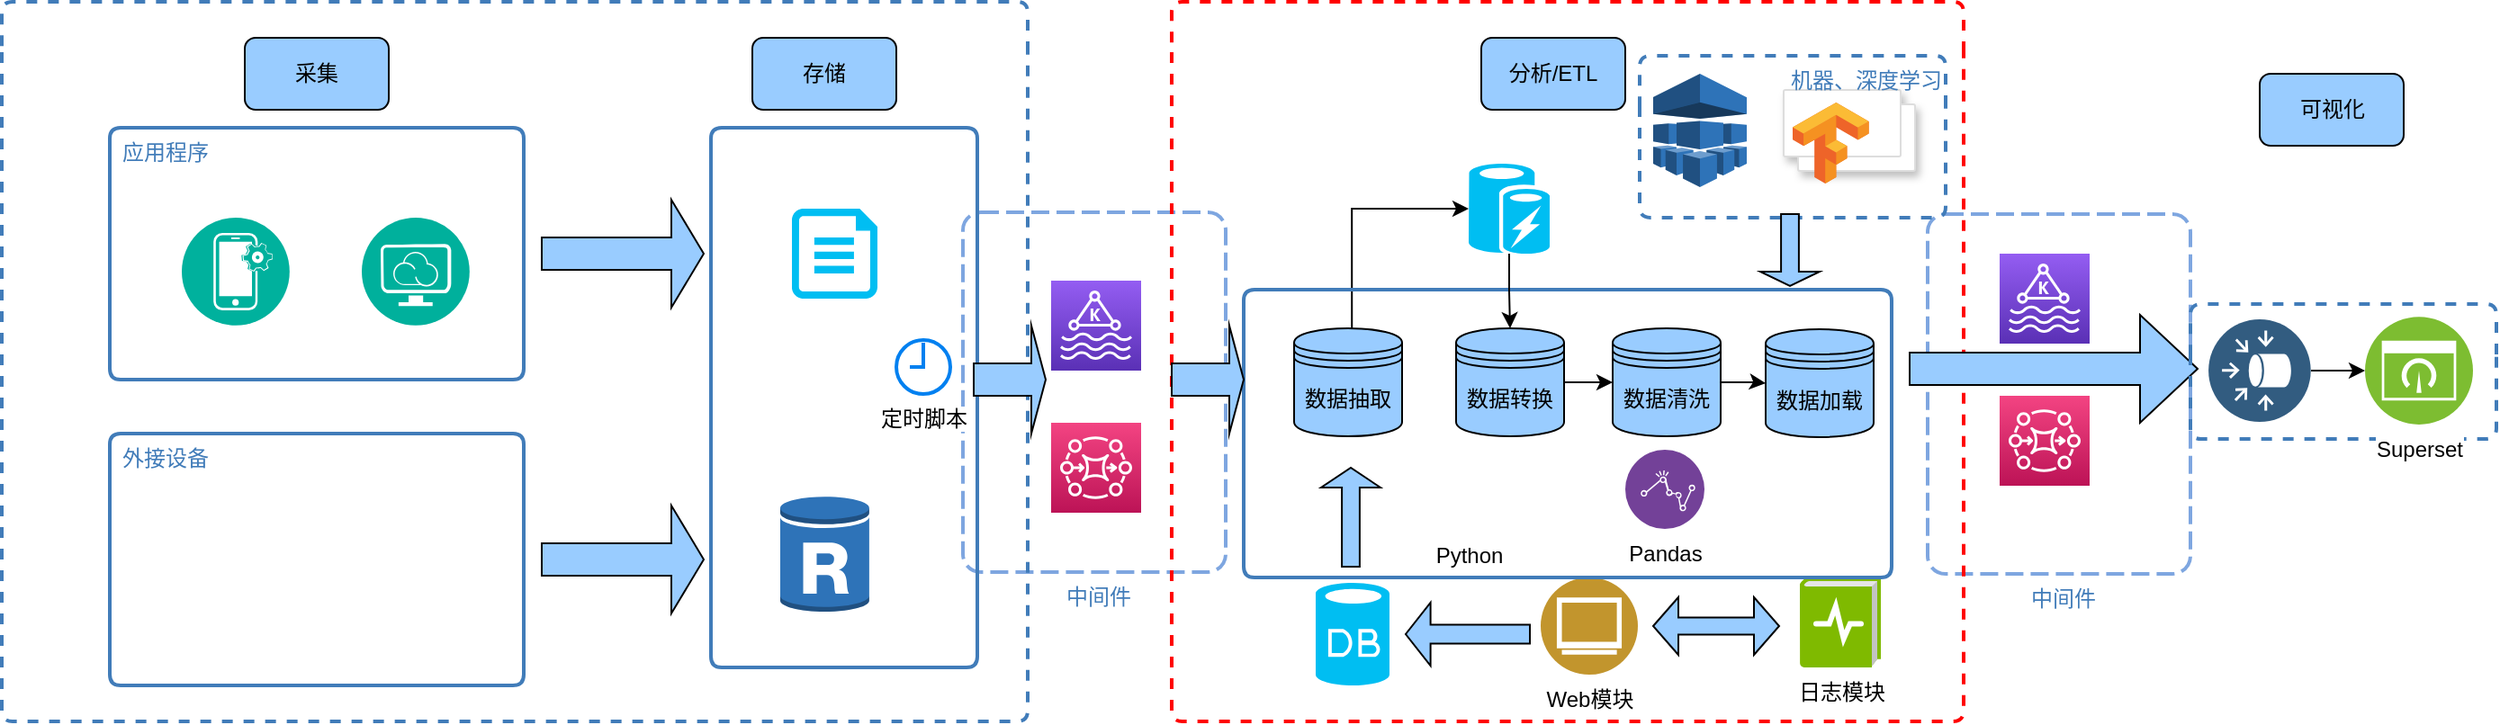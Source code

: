 <mxfile version="10.6.2" type="github"><diagram id="2f404044-711c-603c-8f00-f6bb4c023d3c" name="Page-1"><mxGraphModel dx="1609" dy="802" grid="1" gridSize="10" guides="1" tooltips="1" connect="1" arrows="1" fold="1" page="1" pageScale="1" pageWidth="1169" pageHeight="827" background="#ffffff" math="0" shadow="0"><root><mxCell id="0"/><mxCell id="1" parent="0"/><mxCell id="7HiGvnFMaJyMcb7WEFgA-316" value="中间件" style="rounded=1;whiteSpace=wrap;html=1;absoluteArcSize=1;arcSize=20;strokeColor=#7EA6E0;fillColor=none;fontColor=#417CB9;verticalAlign=top;align=center;spacingLeft=5;dashed=1;dashPattern=5 2;labelPosition=center;verticalLabelPosition=bottom;strokeWidth=2;" parent="1" vertex="1"><mxGeometry x="1120" y="158" width="146" height="200" as="geometry"/></mxCell><mxCell id="7HiGvnFMaJyMcb7WEFgA-274" value="中间件" style="rounded=1;whiteSpace=wrap;html=1;absoluteArcSize=1;arcSize=20;strokeColor=#7EA6E0;fillColor=none;fontColor=#417CB9;verticalAlign=top;align=center;spacingLeft=5;dashed=1;dashPattern=5 2;labelPosition=center;verticalLabelPosition=bottom;strokeWidth=2;" parent="1" vertex="1"><mxGeometry x="584" y="157" width="146" height="200" as="geometry"/></mxCell><mxCell id="7HiGvnFMaJyMcb7WEFgA-241" value="" style="swimlane;fontStyle=0;horizontal=1;collapsible=0;startSize=28;swimlaneLine=0;swimlaneFillColor=none;fillColor=none;rounded=1;whiteSpace=wrap;html=1;absoluteArcSize=1;arcSize=12;strokeColor=#417CB9;fillColor=none;fontColor=#417CB9;verticalAlign=top;align=left;spacingLeft=5;dashed=1;strokeWidth=2;" parent="1" vertex="1"><mxGeometry x="50" y="40" width="570" height="400" as="geometry"/></mxCell><mxCell id="7HiGvnFMaJyMcb7WEFgA-242" value="应用程序" style="swimlane;fontStyle=0;horizontal=1;collapsible=0;startSize=28;swimlaneLine=0;swimlaneFillColor=none;fillColor=none;rounded=1;whiteSpace=wrap;html=1;absoluteArcSize=1;arcSize=12;strokeColor=#417CB9;fontColor=#417CB9;verticalAlign=top;align=left;spacingLeft=5;dashed=0;strokeWidth=2;" parent="7HiGvnFMaJyMcb7WEFgA-241" vertex="1"><mxGeometry x="60" y="70" width="230" height="140" as="geometry"/></mxCell><mxCell id="7HiGvnFMaJyMcb7WEFgA-243" value="" style="aspect=fixed;perimeter=ellipsePerimeter;html=1;align=center;shadow=0;dashed=0;image;image=img/lib/ibm/management/device_management.svg;" parent="7HiGvnFMaJyMcb7WEFgA-242" vertex="1"><mxGeometry x="40" y="50" width="60" height="60" as="geometry"/></mxCell><mxCell id="7HiGvnFMaJyMcb7WEFgA-244" value="" style="aspect=fixed;perimeter=ellipsePerimeter;html=1;align=center;shadow=0;dashed=0;image;image=img/lib/ibm/management/provider_cloud_portal_service.svg;" parent="7HiGvnFMaJyMcb7WEFgA-242" vertex="1"><mxGeometry x="140" y="50" width="60" height="60" as="geometry"/></mxCell><mxCell id="7HiGvnFMaJyMcb7WEFgA-245" value="采集" style="rounded=1;whiteSpace=wrap;html=1;strokeColor=#000000;fillColor=#99CCFF;" parent="7HiGvnFMaJyMcb7WEFgA-241" vertex="1"><mxGeometry x="135" y="20" width="80" height="40" as="geometry"/></mxCell><mxCell id="7HiGvnFMaJyMcb7WEFgA-252" value="外接设备" style="swimlane;fontStyle=0;horizontal=1;collapsible=0;startSize=28;swimlaneLine=0;swimlaneFillColor=none;fillColor=none;rounded=1;whiteSpace=wrap;html=1;absoluteArcSize=1;arcSize=12;strokeColor=#417CB9;fontColor=#417CB9;verticalAlign=top;align=left;spacingLeft=5;dashed=0;strokeWidth=2;" parent="7HiGvnFMaJyMcb7WEFgA-241" vertex="1"><mxGeometry x="60" y="240" width="230" height="140" as="geometry"/></mxCell><mxCell id="7HiGvnFMaJyMcb7WEFgA-250" value="" style="shape=image;html=1;verticalAlign=top;verticalLabelPosition=bottom;labelBackgroundColor=#ffffff;imageAspect=0;aspect=fixed;image=https://cdn0.iconfinder.com/data/icons/interior-and-decor-vol-1-1/512/10-128.png;strokeColor=#000000;fillColor=#99CCFF;" parent="7HiGvnFMaJyMcb7WEFgA-252" vertex="1"><mxGeometry x="30" y="37" width="73" height="73" as="geometry"/></mxCell><mxCell id="7HiGvnFMaJyMcb7WEFgA-251" value="" style="shape=image;html=1;verticalAlign=top;verticalLabelPosition=bottom;labelBackgroundColor=#ffffff;imageAspect=0;aspect=fixed;image=https://cdn4.iconfinder.com/data/icons/healthy-life-line-live-long-and-prosper/512/Weight_control-128.png;strokeColor=#000000;fillColor=#99CCFF;" parent="7HiGvnFMaJyMcb7WEFgA-252" vertex="1"><mxGeometry x="130" y="29.5" width="81" height="81" as="geometry"/></mxCell><mxCell id="7HiGvnFMaJyMcb7WEFgA-255" value="存储" style="rounded=1;whiteSpace=wrap;html=1;strokeColor=#000000;fillColor=#99CCFF;" parent="7HiGvnFMaJyMcb7WEFgA-241" vertex="1"><mxGeometry x="417" y="20" width="80" height="40" as="geometry"/></mxCell><mxCell id="7HiGvnFMaJyMcb7WEFgA-256" value="" style="swimlane;fontStyle=0;horizontal=1;collapsible=0;startSize=28;swimlaneLine=0;swimlaneFillColor=none;fillColor=none;rounded=1;whiteSpace=wrap;html=1;absoluteArcSize=1;arcSize=12;strokeColor=#417CB9;fontColor=#417CB9;verticalAlign=top;align=left;spacingLeft=5;dashed=0;strokeWidth=2;" parent="7HiGvnFMaJyMcb7WEFgA-241" vertex="1"><mxGeometry x="394" y="70" width="148" height="300" as="geometry"/></mxCell><mxCell id="7HiGvnFMaJyMcb7WEFgA-259" value="" style="verticalLabelPosition=bottom;html=1;verticalAlign=top;align=center;strokeColor=none;fillColor=#00BEF2;shape=mxgraph.azure.cloud_services_configuration_file;" parent="7HiGvnFMaJyMcb7WEFgA-256" vertex="1"><mxGeometry x="45" y="45" width="47.5" height="50" as="geometry"/></mxCell><mxCell id="7HiGvnFMaJyMcb7WEFgA-268" value="" style="outlineConnect=0;dashed=0;verticalLabelPosition=bottom;verticalAlign=top;align=center;html=1;shape=mxgraph.aws3.rds_db_instance_read_replica;fillColor=#2E73B8;gradientColor=none;strokeColor=#000000;" parent="7HiGvnFMaJyMcb7WEFgA-256" vertex="1"><mxGeometry x="38.5" y="204" width="49.5" height="66" as="geometry"/></mxCell><mxCell id="j9tPl6-f_gd8hrKGuTMj-4" value="定时脚本" style="html=1;verticalLabelPosition=bottom;align=center;labelBackgroundColor=#ffffff;verticalAlign=top;strokeWidth=2;strokeColor=#0080F0;fillColor=#ffffff;shadow=0;dashed=0;shape=mxgraph.ios7.icons.clock;" vertex="1" parent="7HiGvnFMaJyMcb7WEFgA-256"><mxGeometry x="103" y="118" width="30" height="30" as="geometry"/></mxCell><mxCell id="7HiGvnFMaJyMcb7WEFgA-266" value="" style="shape=singleArrow;whiteSpace=wrap;html=1;strokeColor=#000000;fillColor=#99CCFF;" parent="7HiGvnFMaJyMcb7WEFgA-241" vertex="1"><mxGeometry x="300" y="110" width="90" height="60" as="geometry"/></mxCell><mxCell id="7HiGvnFMaJyMcb7WEFgA-267" value="" style="shape=singleArrow;whiteSpace=wrap;html=1;strokeColor=#000000;fillColor=#99CCFF;" parent="7HiGvnFMaJyMcb7WEFgA-241" vertex="1"><mxGeometry x="300" y="280" width="90" height="60" as="geometry"/></mxCell><mxCell id="7HiGvnFMaJyMcb7WEFgA-270" value="" style="swimlane;fontStyle=0;horizontal=1;collapsible=0;startSize=28;swimlaneLine=0;swimlaneFillColor=none;fillColor=none;rounded=1;whiteSpace=wrap;html=1;absoluteArcSize=1;arcSize=12;strokeColor=#FF0000;fillColor=none;fontColor=#417CB9;verticalAlign=top;align=left;spacingLeft=5;dashed=1;strokeWidth=2;" parent="1" vertex="1"><mxGeometry x="700" y="40" width="440" height="400" as="geometry"/></mxCell><mxCell id="7HiGvnFMaJyMcb7WEFgA-271" value="分析/ETL" style="rounded=1;whiteSpace=wrap;html=1;strokeColor=#000000;fillColor=#99CCFF;" parent="7HiGvnFMaJyMcb7WEFgA-270" vertex="1"><mxGeometry x="172" y="20" width="80" height="40" as="geometry"/></mxCell><mxCell id="7HiGvnFMaJyMcb7WEFgA-277" value="Web模块" style="aspect=fixed;perimeter=ellipsePerimeter;html=1;align=center;shadow=0;dashed=0;image;image=img/lib/ibm/users/browser.svg;strokeColor=#FF0000;fillColor=#99CCFF;" parent="7HiGvnFMaJyMcb7WEFgA-270" vertex="1"><mxGeometry x="205" y="320" width="54" height="54" as="geometry"/></mxCell><mxCell id="7HiGvnFMaJyMcb7WEFgA-278" value="日志模块" style="aspect=fixed;html=1;perimeter=none;align=center;shadow=0;dashed=0;image;fontSize=12;image=img/lib/mscae/LogDiagnostics.svg;strokeColor=#FF0000;fillColor=#99CCFF;" parent="7HiGvnFMaJyMcb7WEFgA-270" vertex="1"><mxGeometry x="349" y="320" width="45" height="50" as="geometry"/></mxCell><mxCell id="7HiGvnFMaJyMcb7WEFgA-279" value="" style="shape=doubleArrow;whiteSpace=wrap;html=1;strokeColor=#000000;fillColor=#99CCFF;" parent="7HiGvnFMaJyMcb7WEFgA-270" vertex="1"><mxGeometry x="267.5" y="331" width="70" height="32" as="geometry"/></mxCell><mxCell id="7HiGvnFMaJyMcb7WEFgA-280" value="" style="verticalLabelPosition=bottom;html=1;verticalAlign=top;align=center;strokeColor=none;fillColor=#00BEF2;shape=mxgraph.azure.database;" parent="7HiGvnFMaJyMcb7WEFgA-270" vertex="1"><mxGeometry x="80" y="323" width="41" height="57" as="geometry"/></mxCell><mxCell id="7HiGvnFMaJyMcb7WEFgA-299" style="edgeStyle=orthogonalEdgeStyle;rounded=0;orthogonalLoop=1;jettySize=auto;html=1;entryX=0;entryY=0.5;entryDx=0;entryDy=0;entryPerimeter=0;exitX=0.167;exitY=0.2;exitDx=0;exitDy=0;exitPerimeter=0;" parent="7HiGvnFMaJyMcb7WEFgA-270" source="7HiGvnFMaJyMcb7WEFgA-289" target="7HiGvnFMaJyMcb7WEFgA-297" edge="1"><mxGeometry relative="1" as="geometry"><Array as="points"><mxPoint x="100" y="115"/></Array></mxGeometry></mxCell><mxCell id="7HiGvnFMaJyMcb7WEFgA-285" value="数据抽取" style="shape=datastore;whiteSpace=wrap;html=1;strokeColor=#000000;fillColor=#99CCFF;" parent="7HiGvnFMaJyMcb7WEFgA-270" vertex="1"><mxGeometry x="68" y="181.5" width="60" height="60" as="geometry"/></mxCell><mxCell id="7HiGvnFMaJyMcb7WEFgA-301" style="edgeStyle=orthogonalEdgeStyle;rounded=0;orthogonalLoop=1;jettySize=auto;html=1;entryX=0;entryY=0.5;entryDx=0;entryDy=0;" parent="7HiGvnFMaJyMcb7WEFgA-270" source="7HiGvnFMaJyMcb7WEFgA-286" target="7HiGvnFMaJyMcb7WEFgA-287" edge="1"><mxGeometry relative="1" as="geometry"/></mxCell><mxCell id="7HiGvnFMaJyMcb7WEFgA-286" value="数据转换" style="shape=datastore;whiteSpace=wrap;html=1;strokeColor=#000000;fillColor=#99CCFF;" parent="7HiGvnFMaJyMcb7WEFgA-270" vertex="1"><mxGeometry x="158" y="181.5" width="60" height="60" as="geometry"/></mxCell><mxCell id="7HiGvnFMaJyMcb7WEFgA-302" style="edgeStyle=orthogonalEdgeStyle;rounded=0;orthogonalLoop=1;jettySize=auto;html=1;entryX=0;entryY=0.5;entryDx=0;entryDy=0;" parent="7HiGvnFMaJyMcb7WEFgA-270" source="7HiGvnFMaJyMcb7WEFgA-287" target="7HiGvnFMaJyMcb7WEFgA-288" edge="1"><mxGeometry relative="1" as="geometry"/></mxCell><mxCell id="7HiGvnFMaJyMcb7WEFgA-287" value="数据清洗" style="shape=datastore;whiteSpace=wrap;html=1;strokeColor=#000000;fillColor=#99CCFF;" parent="7HiGvnFMaJyMcb7WEFgA-270" vertex="1"><mxGeometry x="245" y="181.5" width="60" height="60" as="geometry"/></mxCell><mxCell id="7HiGvnFMaJyMcb7WEFgA-288" value="数据加载" style="shape=datastore;whiteSpace=wrap;html=1;strokeColor=#000000;fillColor=#99CCFF;" parent="7HiGvnFMaJyMcb7WEFgA-270" vertex="1"><mxGeometry x="330" y="182" width="60" height="60" as="geometry"/></mxCell><mxCell id="7HiGvnFMaJyMcb7WEFgA-289" value="" style="swimlane;fontStyle=0;horizontal=1;collapsible=0;startSize=28;swimlaneLine=0;swimlaneFillColor=none;fillColor=none;rounded=1;whiteSpace=wrap;html=1;absoluteArcSize=1;arcSize=12;strokeColor=#417CB9;fontColor=#417CB9;verticalAlign=top;align=left;spacingLeft=5;dashed=0;strokeWidth=2;" parent="7HiGvnFMaJyMcb7WEFgA-270" vertex="1"><mxGeometry x="40" y="160" width="360" height="160" as="geometry"/></mxCell><mxCell id="7HiGvnFMaJyMcb7WEFgA-304" value="Pandas" style="aspect=fixed;perimeter=ellipsePerimeter;html=1;align=center;shadow=0;dashed=0;image;image=img/lib/ibm/analytics/analytics.svg;strokeColor=#000000;fillColor=#99CCFF;" parent="7HiGvnFMaJyMcb7WEFgA-289" vertex="1"><mxGeometry x="212" y="89" width="44" height="44" as="geometry"/></mxCell><mxCell id="7HiGvnFMaJyMcb7WEFgA-303" value="Python" style="shape=image;html=1;verticalAlign=top;verticalLabelPosition=bottom;labelBackgroundColor=#ffffff;imageAspect=0;aspect=fixed;image=https://cdn4.iconfinder.com/data/icons/logos-and-brands/512/267_Python_logo-128.png;strokeColor=#000000;fillColor=#99CCFF;" parent="7HiGvnFMaJyMcb7WEFgA-289" vertex="1"><mxGeometry x="105" y="94.5" width="39" height="39" as="geometry"/></mxCell><mxCell id="7HiGvnFMaJyMcb7WEFgA-293" value="" style="shape=singleArrow;direction=west;whiteSpace=wrap;html=1;strokeColor=#000000;fillColor=#99CCFF;" parent="7HiGvnFMaJyMcb7WEFgA-270" vertex="1"><mxGeometry x="130" y="334" width="69" height="35" as="geometry"/></mxCell><mxCell id="7HiGvnFMaJyMcb7WEFgA-296" value="" style="shape=singleArrow;direction=north;whiteSpace=wrap;html=1;strokeColor=#000000;fillColor=#99CCFF;" parent="7HiGvnFMaJyMcb7WEFgA-270" vertex="1"><mxGeometry x="83" y="259" width="33" height="55" as="geometry"/></mxCell><mxCell id="7HiGvnFMaJyMcb7WEFgA-300" style="edgeStyle=orthogonalEdgeStyle;rounded=0;orthogonalLoop=1;jettySize=auto;html=1;" parent="7HiGvnFMaJyMcb7WEFgA-270" source="7HiGvnFMaJyMcb7WEFgA-297" target="7HiGvnFMaJyMcb7WEFgA-286" edge="1"><mxGeometry relative="1" as="geometry"/></mxCell><mxCell id="7HiGvnFMaJyMcb7WEFgA-297" value="" style="verticalLabelPosition=bottom;html=1;verticalAlign=top;align=center;strokeColor=none;fillColor=#00BEF2;shape=mxgraph.azure.azure_cache;" parent="7HiGvnFMaJyMcb7WEFgA-270" vertex="1"><mxGeometry x="165" y="90" width="45" height="50" as="geometry"/></mxCell><mxCell id="7HiGvnFMaJyMcb7WEFgA-305" value="" style="outlineConnect=0;dashed=0;verticalLabelPosition=bottom;verticalAlign=top;align=center;html=1;shape=mxgraph.aws3.machine_learning;fillColor=#2E73B8;gradientColor=none;strokeColor=#000000;" parent="7HiGvnFMaJyMcb7WEFgA-270" vertex="1"><mxGeometry x="267.5" y="40" width="52" height="63" as="geometry"/></mxCell><mxCell id="7HiGvnFMaJyMcb7WEFgA-306" value="" style="shape=mxgraph.gcp2.doubleRect;strokeColor=#dddddd;fillColor=#ffffff;shadow=1;strokeWidth=1;" parent="7HiGvnFMaJyMcb7WEFgA-270" vertex="1"><mxGeometry x="340" y="49" width="73" height="45" as="geometry"/></mxCell><mxCell id="7HiGvnFMaJyMcb7WEFgA-307" value="" style="dashed=0;connectable=0;html=1;fillColor=#5184F3;strokeColor=none;shape=mxgraph.gcp2.tensorflow_logo;part=1;labelPosition=right;verticalLabelPosition=middle;align=left;verticalAlign=middle;spacingLeft=5;fontColor=#999999;fontSize=12;" parent="7HiGvnFMaJyMcb7WEFgA-306" vertex="1"><mxGeometry width="42.3" height="45" relative="1" as="geometry"><mxPoint x="5" y="7" as="offset"/></mxGeometry></mxCell><mxCell id="7HiGvnFMaJyMcb7WEFgA-308" value="机器、深度学习" style="swimlane;fontStyle=0;horizontal=1;collapsible=0;startSize=28;swimlaneLine=0;swimlaneFillColor=none;fillColor=none;rounded=1;whiteSpace=wrap;html=1;absoluteArcSize=1;arcSize=12;strokeColor=#417CB9;fontColor=#417CB9;verticalAlign=top;align=right;spacingLeft=5;dashed=1;strokeWidth=2;" parent="7HiGvnFMaJyMcb7WEFgA-270" vertex="1"><mxGeometry x="260" y="30" width="170" height="90" as="geometry"/></mxCell><mxCell id="7HiGvnFMaJyMcb7WEFgA-272" value="" style="outlineConnect=0;fontColor=#232F3E;gradientColor=#945DF2;gradientDirection=north;fillColor=#5A30B5;strokeColor=#ffffff;dashed=0;verticalLabelPosition=bottom;verticalAlign=top;align=center;html=1;fontSize=12;fontStyle=0;aspect=fixed;shape=mxgraph.aws4.resourceIcon;resIcon=mxgraph.aws4.managed_streaming_for_kafka;" parent="1" vertex="1"><mxGeometry x="633" y="195" width="50" height="50" as="geometry"/></mxCell><mxCell id="7HiGvnFMaJyMcb7WEFgA-273" value="" style="outlineConnect=0;fontColor=#232F3E;gradientColor=#F34482;gradientDirection=north;fillColor=#BC1356;strokeColor=#ffffff;dashed=0;verticalLabelPosition=bottom;verticalAlign=top;align=center;html=1;fontSize=12;fontStyle=0;aspect=fixed;shape=mxgraph.aws4.resourceIcon;resIcon=mxgraph.aws4.mq;" parent="1" vertex="1"><mxGeometry x="633" y="274" width="50" height="50" as="geometry"/></mxCell><mxCell id="7HiGvnFMaJyMcb7WEFgA-275" value="" style="shape=singleArrow;whiteSpace=wrap;html=1;strokeColor=#000000;fillColor=#99CCFF;" parent="1" vertex="1"><mxGeometry x="590" y="220" width="40" height="60" as="geometry"/></mxCell><mxCell id="7HiGvnFMaJyMcb7WEFgA-276" value="" style="shape=singleArrow;whiteSpace=wrap;html=1;strokeColor=#000000;fillColor=#99CCFF;" parent="1" vertex="1"><mxGeometry x="700" y="220" width="40" height="60" as="geometry"/></mxCell><mxCell id="7HiGvnFMaJyMcb7WEFgA-309" value="" style="shape=singleArrow;direction=south;whiteSpace=wrap;html=1;strokeColor=#000000;fillColor=#99CCFF;" parent="1" vertex="1"><mxGeometry x="1027" y="158" width="33" height="40" as="geometry"/></mxCell><mxCell id="7HiGvnFMaJyMcb7WEFgA-310" value="" style="shape=singleArrow;whiteSpace=wrap;html=1;strokeColor=#000000;fillColor=#99CCFF;" parent="1" vertex="1"><mxGeometry x="1110" y="214" width="160" height="60" as="geometry"/></mxCell><mxCell id="7HiGvnFMaJyMcb7WEFgA-311" value="" style="swimlane;fontStyle=0;horizontal=1;collapsible=0;startSize=28;swimlaneLine=0;swimlaneFillColor=none;fillColor=none;rounded=1;whiteSpace=wrap;html=1;absoluteArcSize=1;arcSize=12;strokeColor=#417CB9;fontColor=#417CB9;verticalAlign=top;align=left;spacingLeft=5;dashed=1;strokeWidth=2;" parent="1" vertex="1"><mxGeometry x="1266" y="208" width="170" height="75" as="geometry"/></mxCell><mxCell id="7HiGvnFMaJyMcb7WEFgA-312" value="Superset" style="aspect=fixed;perimeter=ellipsePerimeter;html=1;align=center;shadow=0;dashed=0;image;image=img/lib/ibm/infrastructure/dashboard.svg;strokeColor=#000000;fillColor=#99CCFF;" parent="7HiGvnFMaJyMcb7WEFgA-311" vertex="1"><mxGeometry x="97" y="7" width="60" height="60" as="geometry"/></mxCell><mxCell id="7HiGvnFMaJyMcb7WEFgA-313" style="edgeStyle=orthogonalEdgeStyle;rounded=0;orthogonalLoop=1;jettySize=auto;html=1;entryX=0;entryY=0.5;entryDx=0;entryDy=0;" parent="7HiGvnFMaJyMcb7WEFgA-311" source="7HiGvnFMaJyMcb7WEFgA-284" target="7HiGvnFMaJyMcb7WEFgA-312" edge="1"><mxGeometry relative="1" as="geometry"/></mxCell><mxCell id="7HiGvnFMaJyMcb7WEFgA-284" value="" style="aspect=fixed;perimeter=ellipsePerimeter;html=1;align=center;shadow=0;dashed=0;image;image=img/lib/ibm/data/data_sources.svg;strokeColor=#000000;fillColor=#99CCFF;rotation=-90;" parent="7HiGvnFMaJyMcb7WEFgA-311" vertex="1"><mxGeometry x="10" y="8.5" width="57" height="57" as="geometry"/></mxCell><mxCell id="7HiGvnFMaJyMcb7WEFgA-317" value="" style="outlineConnect=0;fontColor=#232F3E;gradientColor=#945DF2;gradientDirection=north;fillColor=#5A30B5;strokeColor=#ffffff;dashed=0;verticalLabelPosition=bottom;verticalAlign=top;align=center;html=1;fontSize=12;fontStyle=0;aspect=fixed;shape=mxgraph.aws4.resourceIcon;resIcon=mxgraph.aws4.managed_streaming_for_kafka;" parent="1" vertex="1"><mxGeometry x="1160" y="180" width="50" height="50" as="geometry"/></mxCell><mxCell id="7HiGvnFMaJyMcb7WEFgA-318" value="" style="outlineConnect=0;fontColor=#232F3E;gradientColor=#F34482;gradientDirection=north;fillColor=#BC1356;strokeColor=#ffffff;dashed=0;verticalLabelPosition=bottom;verticalAlign=top;align=center;html=1;fontSize=12;fontStyle=0;aspect=fixed;shape=mxgraph.aws4.resourceIcon;resIcon=mxgraph.aws4.mq;" parent="1" vertex="1"><mxGeometry x="1160" y="259" width="50" height="50" as="geometry"/></mxCell><mxCell id="j9tPl6-f_gd8hrKGuTMj-6" value="可视化" style="rounded=1;whiteSpace=wrap;html=1;strokeColor=#000000;fillColor=#99CCFF;" vertex="1" parent="1"><mxGeometry x="1304.5" y="80" width="80" height="40" as="geometry"/></mxCell></root></mxGraphModel></diagram></mxfile>